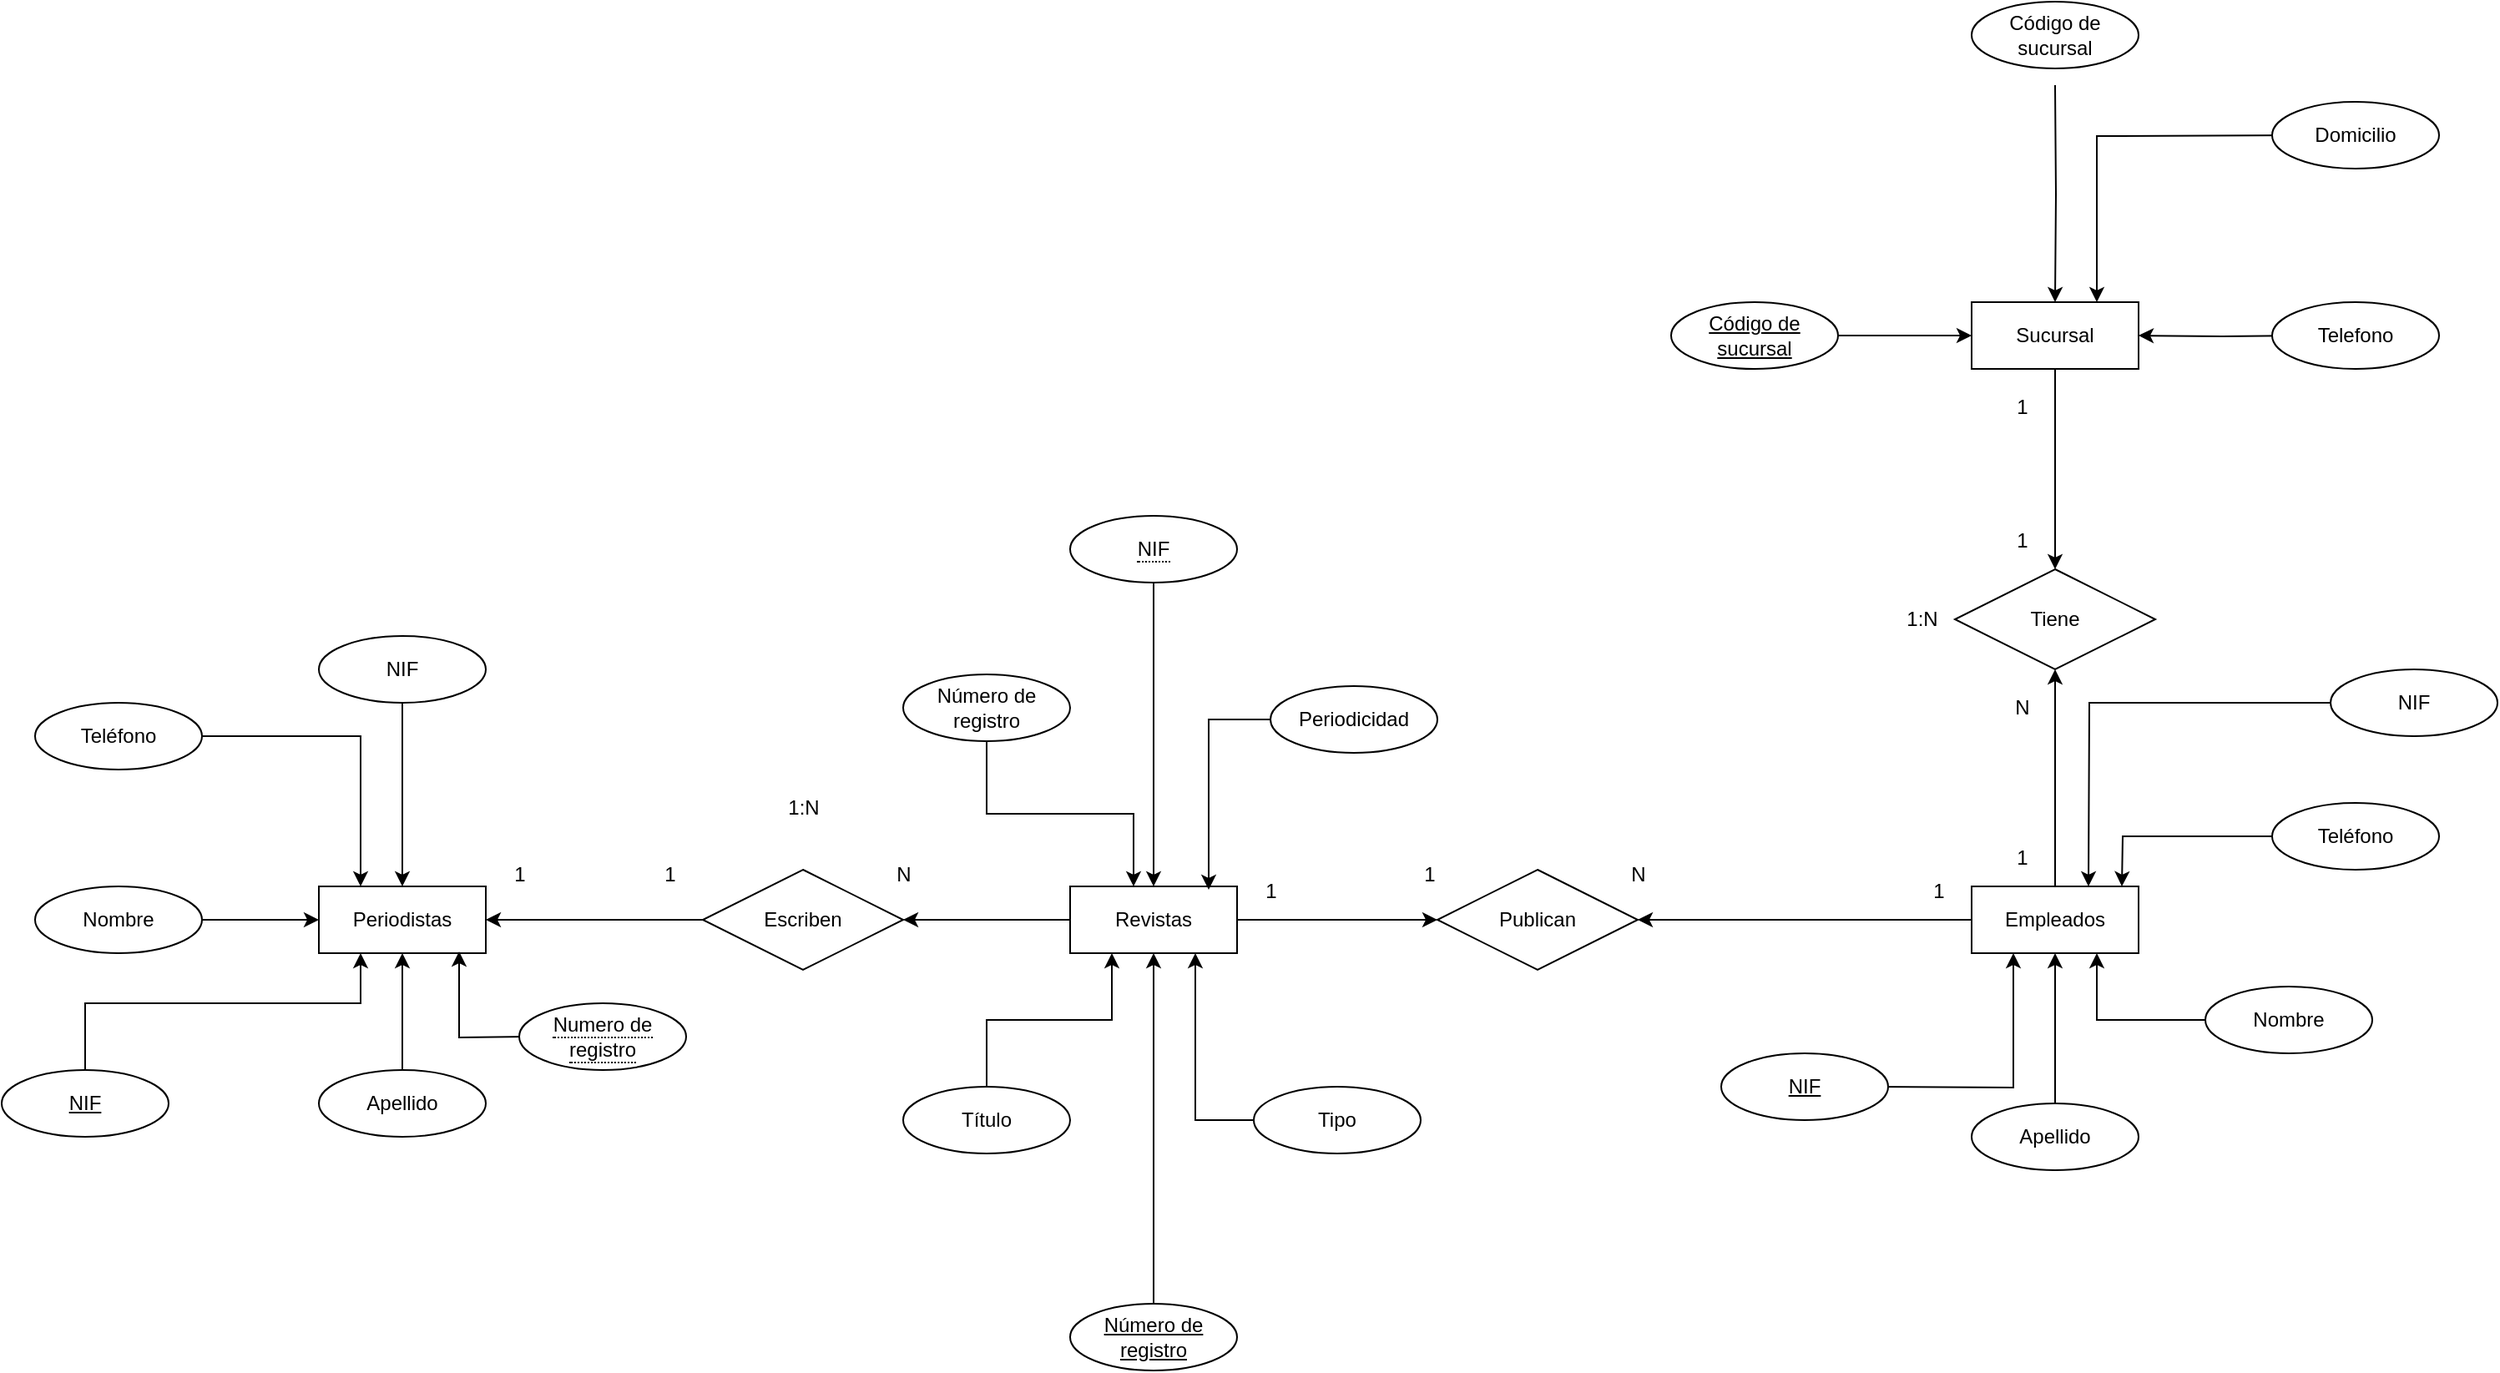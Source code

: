 <mxfile version="21.5.0" type="github">
  <diagram id="R2lEEEUBdFMjLlhIrx00" name="Page-1">
    <mxGraphModel dx="2284" dy="796" grid="1" gridSize="10" guides="1" tooltips="1" connect="1" arrows="1" fold="1" page="1" pageScale="1" pageWidth="850" pageHeight="1100" math="0" shadow="0" extFonts="Permanent Marker^https://fonts.googleapis.com/css?family=Permanent+Marker">
      <root>
        <mxCell id="0" />
        <mxCell id="1" parent="0" />
        <mxCell id="dcMxhLTWKotf6TOCeaWC-50" value="" style="edgeStyle=orthogonalEdgeStyle;rounded=0;orthogonalLoop=1;jettySize=auto;html=1;" edge="1" parent="1" target="dcMxhLTWKotf6TOCeaWC-42">
          <mxGeometry relative="1" as="geometry">
            <mxPoint x="1130" y="340" as="sourcePoint" />
          </mxGeometry>
        </mxCell>
        <mxCell id="dcMxhLTWKotf6TOCeaWC-48" value="" style="edgeStyle=orthogonalEdgeStyle;rounded=0;orthogonalLoop=1;jettySize=auto;html=1;" edge="1" parent="1" source="dcMxhLTWKotf6TOCeaWC-30" target="dcMxhLTWKotf6TOCeaWC-46">
          <mxGeometry relative="1" as="geometry" />
        </mxCell>
        <mxCell id="dcMxhLTWKotf6TOCeaWC-30" value="Apellido" style="ellipse;whiteSpace=wrap;html=1;align=center;" vertex="1" parent="1">
          <mxGeometry x="930" y="800" width="100" height="40" as="geometry" />
        </mxCell>
        <mxCell id="dcMxhLTWKotf6TOCeaWC-49" style="edgeStyle=orthogonalEdgeStyle;rounded=0;orthogonalLoop=1;jettySize=auto;html=1;entryX=0.75;entryY=1;entryDx=0;entryDy=0;" edge="1" parent="1" source="dcMxhLTWKotf6TOCeaWC-32" target="dcMxhLTWKotf6TOCeaWC-46">
          <mxGeometry relative="1" as="geometry" />
        </mxCell>
        <mxCell id="dcMxhLTWKotf6TOCeaWC-32" value="Nombre" style="ellipse;whiteSpace=wrap;html=1;align=center;" vertex="1" parent="1">
          <mxGeometry x="1070" y="730" width="100" height="40" as="geometry" />
        </mxCell>
        <mxCell id="dcMxhLTWKotf6TOCeaWC-33" style="edgeStyle=orthogonalEdgeStyle;rounded=0;orthogonalLoop=1;jettySize=auto;html=1;entryX=0.75;entryY=0;entryDx=0;entryDy=0;" edge="1" parent="1" source="dcMxhLTWKotf6TOCeaWC-34">
          <mxGeometry relative="1" as="geometry">
            <mxPoint x="1000" y="670" as="targetPoint" />
          </mxGeometry>
        </mxCell>
        <mxCell id="dcMxhLTWKotf6TOCeaWC-34" value="NIF" style="ellipse;whiteSpace=wrap;html=1;align=center;" vertex="1" parent="1">
          <mxGeometry x="1145" y="540" width="100" height="40" as="geometry" />
        </mxCell>
        <mxCell id="dcMxhLTWKotf6TOCeaWC-35" style="edgeStyle=orthogonalEdgeStyle;rounded=0;orthogonalLoop=1;jettySize=auto;html=1;" edge="1" parent="1" source="dcMxhLTWKotf6TOCeaWC-36">
          <mxGeometry relative="1" as="geometry">
            <mxPoint x="1020" y="670" as="targetPoint" />
          </mxGeometry>
        </mxCell>
        <mxCell id="dcMxhLTWKotf6TOCeaWC-36" value="Teléfono" style="ellipse;whiteSpace=wrap;html=1;align=center;" vertex="1" parent="1">
          <mxGeometry x="1110" y="620" width="100" height="40" as="geometry" />
        </mxCell>
        <mxCell id="dcMxhLTWKotf6TOCeaWC-45" style="edgeStyle=orthogonalEdgeStyle;rounded=0;orthogonalLoop=1;jettySize=auto;html=1;" edge="1" parent="1" source="dcMxhLTWKotf6TOCeaWC-42" target="dcMxhLTWKotf6TOCeaWC-43">
          <mxGeometry relative="1" as="geometry" />
        </mxCell>
        <mxCell id="dcMxhLTWKotf6TOCeaWC-42" value="Sucursal" style="whiteSpace=wrap;html=1;align=center;" vertex="1" parent="1">
          <mxGeometry x="930" y="320" width="100" height="40" as="geometry" />
        </mxCell>
        <mxCell id="dcMxhLTWKotf6TOCeaWC-43" value="Tiene" style="shape=rhombus;perimeter=rhombusPerimeter;whiteSpace=wrap;html=1;align=center;" vertex="1" parent="1">
          <mxGeometry x="920" y="480" width="120" height="60" as="geometry" />
        </mxCell>
        <mxCell id="dcMxhLTWKotf6TOCeaWC-47" style="edgeStyle=orthogonalEdgeStyle;rounded=0;orthogonalLoop=1;jettySize=auto;html=1;" edge="1" parent="1" source="dcMxhLTWKotf6TOCeaWC-46" target="dcMxhLTWKotf6TOCeaWC-43">
          <mxGeometry relative="1" as="geometry" />
        </mxCell>
        <mxCell id="dcMxhLTWKotf6TOCeaWC-59" style="edgeStyle=orthogonalEdgeStyle;rounded=0;orthogonalLoop=1;jettySize=auto;html=1;" edge="1" parent="1" source="dcMxhLTWKotf6TOCeaWC-46" target="dcMxhLTWKotf6TOCeaWC-57">
          <mxGeometry relative="1" as="geometry" />
        </mxCell>
        <mxCell id="dcMxhLTWKotf6TOCeaWC-46" value="Empleados" style="whiteSpace=wrap;html=1;align=center;" vertex="1" parent="1">
          <mxGeometry x="930" y="670" width="100" height="40" as="geometry" />
        </mxCell>
        <mxCell id="dcMxhLTWKotf6TOCeaWC-54" style="edgeStyle=orthogonalEdgeStyle;rounded=0;orthogonalLoop=1;jettySize=auto;html=1;entryX=0.75;entryY=0;entryDx=0;entryDy=0;" edge="1" parent="1" target="dcMxhLTWKotf6TOCeaWC-42">
          <mxGeometry relative="1" as="geometry">
            <mxPoint x="1130" y="220" as="sourcePoint" />
          </mxGeometry>
        </mxCell>
        <mxCell id="dcMxhLTWKotf6TOCeaWC-53" style="edgeStyle=orthogonalEdgeStyle;rounded=0;orthogonalLoop=1;jettySize=auto;html=1;" edge="1" parent="1" target="dcMxhLTWKotf6TOCeaWC-42">
          <mxGeometry relative="1" as="geometry">
            <mxPoint x="980" y="190" as="sourcePoint" />
          </mxGeometry>
        </mxCell>
        <mxCell id="dcMxhLTWKotf6TOCeaWC-57" value="Publican" style="shape=rhombus;perimeter=rhombusPerimeter;whiteSpace=wrap;html=1;align=center;" vertex="1" parent="1">
          <mxGeometry x="610" y="660" width="120" height="60" as="geometry" />
        </mxCell>
        <mxCell id="dcMxhLTWKotf6TOCeaWC-64" style="edgeStyle=orthogonalEdgeStyle;rounded=0;orthogonalLoop=1;jettySize=auto;html=1;" edge="1" parent="1" source="dcMxhLTWKotf6TOCeaWC-60" target="dcMxhLTWKotf6TOCeaWC-57">
          <mxGeometry relative="1" as="geometry" />
        </mxCell>
        <mxCell id="dcMxhLTWKotf6TOCeaWC-78" style="edgeStyle=orthogonalEdgeStyle;rounded=0;orthogonalLoop=1;jettySize=auto;html=1;" edge="1" parent="1" source="dcMxhLTWKotf6TOCeaWC-60" target="dcMxhLTWKotf6TOCeaWC-73">
          <mxGeometry relative="1" as="geometry" />
        </mxCell>
        <mxCell id="dcMxhLTWKotf6TOCeaWC-60" value="Revistas" style="whiteSpace=wrap;html=1;align=center;" vertex="1" parent="1">
          <mxGeometry x="390" y="670" width="100" height="40" as="geometry" />
        </mxCell>
        <mxCell id="dcMxhLTWKotf6TOCeaWC-72" value="Periodistas" style="whiteSpace=wrap;html=1;align=center;" vertex="1" parent="1">
          <mxGeometry x="-60" y="670" width="100" height="40" as="geometry" />
        </mxCell>
        <mxCell id="dcMxhLTWKotf6TOCeaWC-74" value="" style="edgeStyle=orthogonalEdgeStyle;rounded=0;orthogonalLoop=1;jettySize=auto;html=1;" edge="1" parent="1" source="dcMxhLTWKotf6TOCeaWC-73" target="dcMxhLTWKotf6TOCeaWC-72">
          <mxGeometry relative="1" as="geometry" />
        </mxCell>
        <mxCell id="dcMxhLTWKotf6TOCeaWC-73" value="Escriben" style="shape=rhombus;perimeter=rhombusPerimeter;whiteSpace=wrap;html=1;align=center;" vertex="1" parent="1">
          <mxGeometry x="170" y="660" width="120" height="60" as="geometry" />
        </mxCell>
        <mxCell id="dcMxhLTWKotf6TOCeaWC-100" value="" style="edgeStyle=orthogonalEdgeStyle;rounded=0;orthogonalLoop=1;jettySize=auto;html=1;" edge="1" parent="1" source="dcMxhLTWKotf6TOCeaWC-92" target="dcMxhLTWKotf6TOCeaWC-72">
          <mxGeometry relative="1" as="geometry" />
        </mxCell>
        <mxCell id="dcMxhLTWKotf6TOCeaWC-92" value="Apellido" style="ellipse;whiteSpace=wrap;html=1;align=center;" vertex="1" parent="1">
          <mxGeometry x="-60" y="780" width="100" height="40" as="geometry" />
        </mxCell>
        <mxCell id="dcMxhLTWKotf6TOCeaWC-97" style="edgeStyle=orthogonalEdgeStyle;rounded=0;orthogonalLoop=1;jettySize=auto;html=1;" edge="1" parent="1" source="dcMxhLTWKotf6TOCeaWC-93" target="dcMxhLTWKotf6TOCeaWC-72">
          <mxGeometry relative="1" as="geometry" />
        </mxCell>
        <mxCell id="dcMxhLTWKotf6TOCeaWC-93" value="Nombre" style="ellipse;whiteSpace=wrap;html=1;align=center;" vertex="1" parent="1">
          <mxGeometry x="-230" y="670" width="100" height="40" as="geometry" />
        </mxCell>
        <mxCell id="dcMxhLTWKotf6TOCeaWC-96" style="edgeStyle=orthogonalEdgeStyle;rounded=0;orthogonalLoop=1;jettySize=auto;html=1;" edge="1" parent="1" source="dcMxhLTWKotf6TOCeaWC-94" target="dcMxhLTWKotf6TOCeaWC-72">
          <mxGeometry relative="1" as="geometry" />
        </mxCell>
        <mxCell id="dcMxhLTWKotf6TOCeaWC-94" value="NIF" style="ellipse;whiteSpace=wrap;html=1;align=center;" vertex="1" parent="1">
          <mxGeometry x="-60" y="520" width="100" height="40" as="geometry" />
        </mxCell>
        <mxCell id="dcMxhLTWKotf6TOCeaWC-98" style="edgeStyle=orthogonalEdgeStyle;rounded=0;orthogonalLoop=1;jettySize=auto;html=1;entryX=0.25;entryY=0;entryDx=0;entryDy=0;" edge="1" parent="1" source="dcMxhLTWKotf6TOCeaWC-95" target="dcMxhLTWKotf6TOCeaWC-72">
          <mxGeometry relative="1" as="geometry" />
        </mxCell>
        <mxCell id="dcMxhLTWKotf6TOCeaWC-95" value="Teléfono" style="ellipse;whiteSpace=wrap;html=1;align=center;" vertex="1" parent="1">
          <mxGeometry x="-230" y="560" width="100" height="40" as="geometry" />
        </mxCell>
        <mxCell id="dcMxhLTWKotf6TOCeaWC-102" style="edgeStyle=orthogonalEdgeStyle;rounded=0;orthogonalLoop=1;jettySize=auto;html=1;entryX=0.25;entryY=1;entryDx=0;entryDy=0;" edge="1" parent="1" source="dcMxhLTWKotf6TOCeaWC-101" target="dcMxhLTWKotf6TOCeaWC-72">
          <mxGeometry relative="1" as="geometry">
            <Array as="points">
              <mxPoint x="-200" y="740" />
              <mxPoint x="-35" y="740" />
            </Array>
          </mxGeometry>
        </mxCell>
        <mxCell id="dcMxhLTWKotf6TOCeaWC-101" value="NIF" style="ellipse;whiteSpace=wrap;html=1;align=center;fontStyle=4;" vertex="1" parent="1">
          <mxGeometry x="-250" y="780" width="100" height="40" as="geometry" />
        </mxCell>
        <mxCell id="dcMxhLTWKotf6TOCeaWC-104" style="edgeStyle=orthogonalEdgeStyle;rounded=0;orthogonalLoop=1;jettySize=auto;html=1;entryX=0.25;entryY=1;entryDx=0;entryDy=0;" edge="1" parent="1" target="dcMxhLTWKotf6TOCeaWC-46">
          <mxGeometry relative="1" as="geometry">
            <mxPoint x="870" y="790" as="sourcePoint" />
          </mxGeometry>
        </mxCell>
        <mxCell id="dcMxhLTWKotf6TOCeaWC-105" value="NIF" style="ellipse;whiteSpace=wrap;html=1;align=center;fontStyle=4;" vertex="1" parent="1">
          <mxGeometry x="780" y="770" width="100" height="40" as="geometry" />
        </mxCell>
        <mxCell id="dcMxhLTWKotf6TOCeaWC-107" value="" style="edgeStyle=orthogonalEdgeStyle;rounded=0;orthogonalLoop=1;jettySize=auto;html=1;" edge="1" parent="1" source="dcMxhLTWKotf6TOCeaWC-106" target="dcMxhLTWKotf6TOCeaWC-42">
          <mxGeometry relative="1" as="geometry" />
        </mxCell>
        <mxCell id="dcMxhLTWKotf6TOCeaWC-106" value="Código de sucursal" style="ellipse;whiteSpace=wrap;html=1;align=center;fontStyle=4;" vertex="1" parent="1">
          <mxGeometry x="750" y="320" width="100" height="40" as="geometry" />
        </mxCell>
        <mxCell id="dcMxhLTWKotf6TOCeaWC-108" value="1" style="text;html=1;align=center;verticalAlign=middle;resizable=0;points=[];autosize=1;strokeColor=none;fillColor=none;" vertex="1" parent="1">
          <mxGeometry x="945" y="368" width="30" height="30" as="geometry" />
        </mxCell>
        <mxCell id="dcMxhLTWKotf6TOCeaWC-109" value="1" style="text;html=1;align=center;verticalAlign=middle;resizable=0;points=[];autosize=1;strokeColor=none;fillColor=none;" vertex="1" parent="1">
          <mxGeometry x="945" y="448" width="30" height="30" as="geometry" />
        </mxCell>
        <mxCell id="dcMxhLTWKotf6TOCeaWC-110" value="N" style="text;html=1;align=center;verticalAlign=middle;resizable=0;points=[];autosize=1;strokeColor=none;fillColor=none;" vertex="1" parent="1">
          <mxGeometry x="945" y="548" width="30" height="30" as="geometry" />
        </mxCell>
        <mxCell id="dcMxhLTWKotf6TOCeaWC-111" value="1" style="text;html=1;align=center;verticalAlign=middle;resizable=0;points=[];autosize=1;strokeColor=none;fillColor=none;" vertex="1" parent="1">
          <mxGeometry x="945" y="638" width="30" height="30" as="geometry" />
        </mxCell>
        <mxCell id="dcMxhLTWKotf6TOCeaWC-112" value="1:N" style="text;html=1;align=center;verticalAlign=middle;resizable=0;points=[];autosize=1;strokeColor=none;fillColor=none;" vertex="1" parent="1">
          <mxGeometry x="880" y="495" width="40" height="30" as="geometry" />
        </mxCell>
        <mxCell id="dcMxhLTWKotf6TOCeaWC-120" style="edgeStyle=orthogonalEdgeStyle;rounded=0;orthogonalLoop=1;jettySize=auto;html=1;entryX=0.83;entryY=0.05;entryDx=0;entryDy=0;entryPerimeter=0;" edge="1" parent="1" source="dcMxhLTWKotf6TOCeaWC-113" target="dcMxhLTWKotf6TOCeaWC-60">
          <mxGeometry relative="1" as="geometry" />
        </mxCell>
        <mxCell id="dcMxhLTWKotf6TOCeaWC-113" value="Periodicidad" style="ellipse;whiteSpace=wrap;html=1;align=center;" vertex="1" parent="1">
          <mxGeometry x="510" y="550" width="100" height="40" as="geometry" />
        </mxCell>
        <mxCell id="dcMxhLTWKotf6TOCeaWC-121" style="edgeStyle=orthogonalEdgeStyle;rounded=0;orthogonalLoop=1;jettySize=auto;html=1;entryX=0.38;entryY=0;entryDx=0;entryDy=0;entryPerimeter=0;" edge="1" parent="1" source="dcMxhLTWKotf6TOCeaWC-114" target="dcMxhLTWKotf6TOCeaWC-60">
          <mxGeometry relative="1" as="geometry" />
        </mxCell>
        <mxCell id="dcMxhLTWKotf6TOCeaWC-114" value="Número de registro" style="ellipse;whiteSpace=wrap;html=1;align=center;" vertex="1" parent="1">
          <mxGeometry x="290" y="543" width="100" height="40" as="geometry" />
        </mxCell>
        <mxCell id="dcMxhLTWKotf6TOCeaWC-117" style="edgeStyle=orthogonalEdgeStyle;rounded=0;orthogonalLoop=1;jettySize=auto;html=1;entryX=0.25;entryY=1;entryDx=0;entryDy=0;" edge="1" parent="1" source="dcMxhLTWKotf6TOCeaWC-115" target="dcMxhLTWKotf6TOCeaWC-60">
          <mxGeometry relative="1" as="geometry" />
        </mxCell>
        <mxCell id="dcMxhLTWKotf6TOCeaWC-115" value="Título" style="ellipse;whiteSpace=wrap;html=1;align=center;" vertex="1" parent="1">
          <mxGeometry x="290" y="790" width="100" height="40" as="geometry" />
        </mxCell>
        <mxCell id="dcMxhLTWKotf6TOCeaWC-119" style="edgeStyle=orthogonalEdgeStyle;rounded=0;orthogonalLoop=1;jettySize=auto;html=1;entryX=0.75;entryY=1;entryDx=0;entryDy=0;" edge="1" parent="1" source="dcMxhLTWKotf6TOCeaWC-116" target="dcMxhLTWKotf6TOCeaWC-60">
          <mxGeometry relative="1" as="geometry" />
        </mxCell>
        <mxCell id="dcMxhLTWKotf6TOCeaWC-116" value="Tipo" style="ellipse;whiteSpace=wrap;html=1;align=center;" vertex="1" parent="1">
          <mxGeometry x="500" y="790" width="100" height="40" as="geometry" />
        </mxCell>
        <mxCell id="dcMxhLTWKotf6TOCeaWC-123" value="Telefono" style="ellipse;whiteSpace=wrap;html=1;align=center;" vertex="1" parent="1">
          <mxGeometry x="1110" y="320" width="100" height="40" as="geometry" />
        </mxCell>
        <mxCell id="dcMxhLTWKotf6TOCeaWC-124" value="Domicilio" style="ellipse;whiteSpace=wrap;html=1;align=center;" vertex="1" parent="1">
          <mxGeometry x="1110" y="200" width="100" height="40" as="geometry" />
        </mxCell>
        <mxCell id="dcMxhLTWKotf6TOCeaWC-125" value="Código de sucursal" style="ellipse;whiteSpace=wrap;html=1;align=center;" vertex="1" parent="1">
          <mxGeometry x="930" y="140" width="100" height="40" as="geometry" />
        </mxCell>
        <mxCell id="dcMxhLTWKotf6TOCeaWC-128" style="edgeStyle=orthogonalEdgeStyle;rounded=0;orthogonalLoop=1;jettySize=auto;html=1;" edge="1" parent="1" source="dcMxhLTWKotf6TOCeaWC-126" target="dcMxhLTWKotf6TOCeaWC-60">
          <mxGeometry relative="1" as="geometry" />
        </mxCell>
        <mxCell id="dcMxhLTWKotf6TOCeaWC-126" value="Número de registro" style="ellipse;whiteSpace=wrap;html=1;align=center;fontStyle=4;" vertex="1" parent="1">
          <mxGeometry x="390" y="920" width="100" height="40" as="geometry" />
        </mxCell>
        <mxCell id="dcMxhLTWKotf6TOCeaWC-129" value="1" style="text;html=1;align=center;verticalAlign=middle;resizable=0;points=[];autosize=1;strokeColor=none;fillColor=none;" vertex="1" parent="1">
          <mxGeometry x="135" y="648" width="30" height="30" as="geometry" />
        </mxCell>
        <mxCell id="dcMxhLTWKotf6TOCeaWC-130" value="1" style="text;html=1;align=center;verticalAlign=middle;resizable=0;points=[];autosize=1;strokeColor=none;fillColor=none;" vertex="1" parent="1">
          <mxGeometry x="45" y="648" width="30" height="30" as="geometry" />
        </mxCell>
        <mxCell id="dcMxhLTWKotf6TOCeaWC-131" value="N" style="text;html=1;align=center;verticalAlign=middle;resizable=0;points=[];autosize=1;strokeColor=none;fillColor=none;" vertex="1" parent="1">
          <mxGeometry x="275" y="648" width="30" height="30" as="geometry" />
        </mxCell>
        <mxCell id="dcMxhLTWKotf6TOCeaWC-132" value="1:N" style="text;html=1;align=center;verticalAlign=middle;resizable=0;points=[];autosize=1;strokeColor=none;fillColor=none;" vertex="1" parent="1">
          <mxGeometry x="210" y="608" width="40" height="30" as="geometry" />
        </mxCell>
        <mxCell id="dcMxhLTWKotf6TOCeaWC-134" style="edgeStyle=orthogonalEdgeStyle;rounded=0;orthogonalLoop=1;jettySize=auto;html=1;entryX=0.84;entryY=0.975;entryDx=0;entryDy=0;entryPerimeter=0;" edge="1" parent="1" target="dcMxhLTWKotf6TOCeaWC-72">
          <mxGeometry relative="1" as="geometry">
            <mxPoint x="65" y="760" as="sourcePoint" />
          </mxGeometry>
        </mxCell>
        <mxCell id="dcMxhLTWKotf6TOCeaWC-135" value="&lt;span style=&quot;border-bottom: 1px dotted&quot;&gt;Numero de registro&lt;/span&gt;" style="ellipse;whiteSpace=wrap;html=1;align=center;" vertex="1" parent="1">
          <mxGeometry x="60" y="740" width="100" height="40" as="geometry" />
        </mxCell>
        <mxCell id="dcMxhLTWKotf6TOCeaWC-136" value="1" style="text;html=1;align=center;verticalAlign=middle;resizable=0;points=[];autosize=1;strokeColor=none;fillColor=none;" vertex="1" parent="1">
          <mxGeometry x="895" y="658" width="30" height="30" as="geometry" />
        </mxCell>
        <mxCell id="dcMxhLTWKotf6TOCeaWC-137" value="N" style="text;html=1;align=center;verticalAlign=middle;resizable=0;points=[];autosize=1;strokeColor=none;fillColor=none;" vertex="1" parent="1">
          <mxGeometry x="715" y="648" width="30" height="30" as="geometry" />
        </mxCell>
        <mxCell id="dcMxhLTWKotf6TOCeaWC-138" value="1" style="text;html=1;align=center;verticalAlign=middle;resizable=0;points=[];autosize=1;strokeColor=none;fillColor=none;" vertex="1" parent="1">
          <mxGeometry x="590" y="648" width="30" height="30" as="geometry" />
        </mxCell>
        <mxCell id="dcMxhLTWKotf6TOCeaWC-140" value="1" style="text;html=1;align=center;verticalAlign=middle;resizable=0;points=[];autosize=1;strokeColor=none;fillColor=none;" vertex="1" parent="1">
          <mxGeometry x="495" y="658" width="30" height="30" as="geometry" />
        </mxCell>
        <mxCell id="dcMxhLTWKotf6TOCeaWC-142" style="edgeStyle=orthogonalEdgeStyle;rounded=0;orthogonalLoop=1;jettySize=auto;html=1;" edge="1" parent="1" source="dcMxhLTWKotf6TOCeaWC-141" target="dcMxhLTWKotf6TOCeaWC-60">
          <mxGeometry relative="1" as="geometry" />
        </mxCell>
        <mxCell id="dcMxhLTWKotf6TOCeaWC-141" value="&lt;span style=&quot;border-bottom: 1px dotted&quot;&gt;NIF&lt;/span&gt;" style="ellipse;whiteSpace=wrap;html=1;align=center;" vertex="1" parent="1">
          <mxGeometry x="390" y="448" width="100" height="40" as="geometry" />
        </mxCell>
      </root>
    </mxGraphModel>
  </diagram>
</mxfile>
